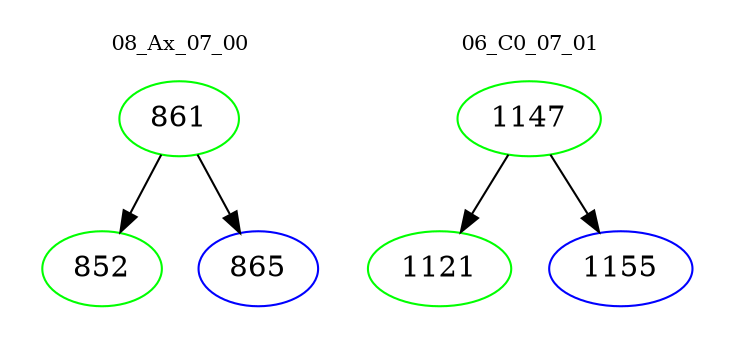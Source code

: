digraph{
subgraph cluster_0 {
color = white
label = "08_Ax_07_00";
fontsize=10;
T0_861 [label="861", color="green"]
T0_861 -> T0_852 [color="black"]
T0_852 [label="852", color="green"]
T0_861 -> T0_865 [color="black"]
T0_865 [label="865", color="blue"]
}
subgraph cluster_1 {
color = white
label = "06_C0_07_01";
fontsize=10;
T1_1147 [label="1147", color="green"]
T1_1147 -> T1_1121 [color="black"]
T1_1121 [label="1121", color="green"]
T1_1147 -> T1_1155 [color="black"]
T1_1155 [label="1155", color="blue"]
}
}

